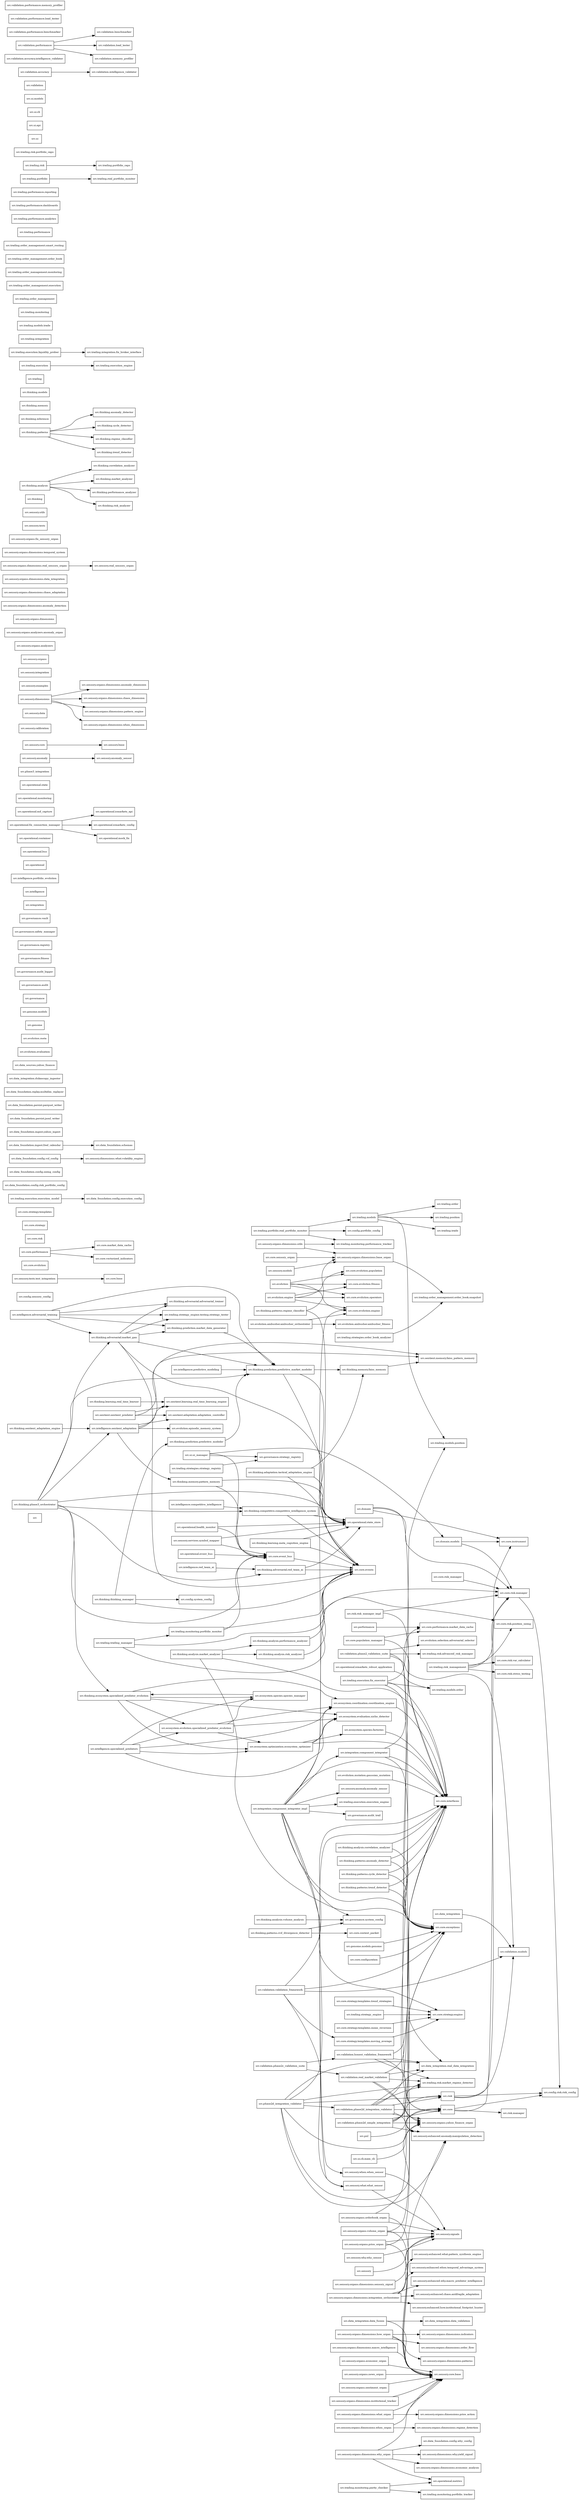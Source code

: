 digraph emp_deps {
  rankdir=LR;
  node [shape=box, fontsize=10];
  "src";
  "src.config.portfolio_config";
  "src.config.risk.risk_config";
  "src.config.sensory_config";
  "src.config.system_config";
  "src.core";
  "src.core.base";
  "src.core.configuration";
  "src.core.context_packet";
  "src.core.event_bus";
  "src.core.events";
  "src.core.evolution";
  "src.core.evolution.engine";
  "src.core.evolution.fitness";
  "src.core.evolution.operators";
  "src.core.evolution.population";
  "src.core.exceptions";
  "src.core.instrument";
  "src.core.interfaces";
  "src.core.market_data_cache";
  "src.core.performance";
  "src.core.performance.market_data_cache";
  "src.core.population_manager";
  "src.core.risk";
  "src.core.risk.manager";
  "src.core.risk.position_sizing";
  "src.core.risk.stress_testing";
  "src.core.risk.var_calculator";
  "src.core.risk_manager";
  "src.core.sensory_organ";
  "src.core.strategy";
  "src.core.strategy.engine";
  "src.core.strategy.templates";
  "src.core.strategy.templates.mean_reversion";
  "src.core.strategy.templates.moving_average";
  "src.core.strategy.templates.trend_strategies";
  "src.core.vectorized_indicators";
  "src.data_foundation.config.execution_config";
  "src.data_foundation.config.risk_portfolio_config";
  "src.data_foundation.config.sizing_config";
  "src.data_foundation.config.vol_config";
  "src.data_foundation.config.why_config";
  "src.data_foundation.ingest.fred_calendar";
  "src.data_foundation.ingest.yahoo_ingest";
  "src.data_foundation.persist.jsonl_writer";
  "src.data_foundation.persist.parquet_writer";
  "src.data_foundation.replay.multidim_replayer";
  "src.data_foundation.schemas";
  "src.data_integration";
  "src.data_integration.data_fusion";
  "src.data_integration.data_validation";
  "src.data_integration.dukascopy_ingestor";
  "src.data_integration.real_data_integration";
  "src.data_sources.yahoo_finance";
  "src.domain";
  "src.domain.models";
  "src.ecosystem.coordination.coordination_engine";
  "src.ecosystem.evaluation.niche_detector";
  "src.ecosystem.evolution.specialized_predator_evolution";
  "src.ecosystem.optimization.ecosystem_optimizer";
  "src.ecosystem.species.factories";
  "src.ecosystem.species.species_manager";
  "src.evolution";
  "src.evolution.ambusher.ambusher_fitness";
  "src.evolution.ambusher.ambusher_orchestrator";
  "src.evolution.engine";
  "src.evolution.episodic_memory_system";
  "src.evolution.evaluation";
  "src.evolution.meta";
  "src.evolution.mutation.gaussian_mutation";
  "src.evolution.selection.adversarial_selector";
  "src.genome";
  "src.genome.models";
  "src.genome.models.genome";
  "src.governance";
  "src.governance.audit";
  "src.governance.audit_logger";
  "src.governance.audit_trail";
  "src.governance.fitness";
  "src.governance.registry";
  "src.governance.safety_manager";
  "src.governance.strategy_registry";
  "src.governance.system_config";
  "src.governance.vault";
  "src.integration";
  "src.integration.component_integrator";
  "src.integration.component_integrator_impl";
  "src.intelligence";
  "src.intelligence.adversarial_training";
  "src.intelligence.competitive_intelligence";
  "src.intelligence.portfolio_evolution";
  "src.intelligence.predictive_modeling";
  "src.intelligence.red_team_ai";
  "src.intelligence.sentient_adaptation";
  "src.intelligence.specialized_predators";
  "src.operational";
  "src.operational.bus";
  "src.operational.container";
  "src.operational.event_bus";
  "src.operational.fix_connection_manager";
  "src.operational.health_monitor";
  "src.operational.icmarkets_api";
  "src.operational.icmarkets_config";
  "src.operational.icmarkets_robust_application";
  "src.operational.md_capture";
  "src.operational.metrics";
  "src.operational.mock_fix";
  "src.operational.monitoring";
  "src.operational.state";
  "src.operational.state_store";
  "src.performance";
  "src.phase2d_integration_validator";
  "src.phase3_integration";
  "src.pnl";
  "src.risk";
  "src.risk.manager";
  "src.risk.risk_manager_impl";
  "src.sensory";
  "src.sensory.anomaly";
  "src.sensory.anomaly.anomaly_sensor";
  "src.sensory.anomaly_sensor";
  "src.sensory.base";
  "src.sensory.calibration";
  "src.sensory.core";
  "src.sensory.core.base";
  "src.sensory.data";
  "src.sensory.dimensions";
  "src.sensory.dimensions.what.volatility_engine";
  "src.sensory.dimensions.why.yield_signal";
  "src.sensory.enhanced.anomaly.manipulation_detection";
  "src.sensory.enhanced.chaos.antifragile_adaptation";
  "src.sensory.enhanced.how.institutional_footprint_hunter";
  "src.sensory.enhanced.what.pattern_synthesis_engine";
  "src.sensory.enhanced.when.temporal_advantage_system";
  "src.sensory.enhanced.why.macro_predator_intelligence";
  "src.sensory.examples";
  "src.sensory.integration";
  "src.sensory.models";
  "src.sensory.organs";
  "src.sensory.organs.analyzers";
  "src.sensory.organs.analyzers.anomaly_organ";
  "src.sensory.organs.dimensions";
  "src.sensory.organs.dimensions.anomaly_detection";
  "src.sensory.organs.dimensions.anomaly_dimension";
  "src.sensory.organs.dimensions.base_organ";
  "src.sensory.organs.dimensions.chaos_adaptation";
  "src.sensory.organs.dimensions.chaos_dimension";
  "src.sensory.organs.dimensions.data_integration";
  "src.sensory.organs.dimensions.economic_analysis";
  "src.sensory.organs.dimensions.how_organ";
  "src.sensory.organs.dimensions.indicators";
  "src.sensory.organs.dimensions.institutional_tracker";
  "src.sensory.organs.dimensions.integration_orchestrator";
  "src.sensory.organs.dimensions.macro_intelligence";
  "src.sensory.organs.dimensions.order_flow";
  "src.sensory.organs.dimensions.pattern_engine";
  "src.sensory.organs.dimensions.patterns";
  "src.sensory.organs.dimensions.price_action";
  "src.sensory.organs.dimensions.real_sensory_organ";
  "src.sensory.organs.dimensions.regime_detection";
  "src.sensory.organs.dimensions.sensory_signal";
  "src.sensory.organs.dimensions.temporal_system";
  "src.sensory.organs.dimensions.utils";
  "src.sensory.organs.dimensions.what_organ";
  "src.sensory.organs.dimensions.when_dimension";
  "src.sensory.organs.dimensions.when_organ";
  "src.sensory.organs.dimensions.why_organ";
  "src.sensory.organs.economic_organ";
  "src.sensory.organs.fix_sensory_organ";
  "src.sensory.organs.news_organ";
  "src.sensory.organs.orderbook_organ";
  "src.sensory.organs.price_organ";
  "src.sensory.organs.sentiment_organ";
  "src.sensory.organs.volume_organ";
  "src.sensory.organs.yahoo_finance_organ";
  "src.sensory.real_sensory_organ";
  "src.sensory.services.symbol_mapper";
  "src.sensory.signals";
  "src.sensory.tests";
  "src.sensory.tests.test_integration";
  "src.sensory.utils";
  "src.sensory.what.what_sensor";
  "src.sensory.when.when_sensor";
  "src.sensory.why.why_sensor";
  "src.sentient.adaptation.adaptation_controller";
  "src.sentient.learning.real_time_learning_engine";
  "src.sentient.memory.faiss_pattern_memory";
  "src.sentient.sentient_predator";
  "src.thinking";
  "src.thinking.adaptation.tactical_adaptation_engine";
  "src.thinking.adversarial.adversarial_trainer";
  "src.thinking.adversarial.market_gan";
  "src.thinking.adversarial.red_team_ai";
  "src.thinking.analysis";
  "src.thinking.analysis.correlation_analyzer";
  "src.thinking.analysis.market_analyzer";
  "src.thinking.analysis.performance_analyzer";
  "src.thinking.analysis.risk_analyzer";
  "src.thinking.analysis.volume_analysis";
  "src.thinking.anomaly_detector";
  "src.thinking.competitive.competitive_intelligence_system";
  "src.thinking.correlation_analyzer";
  "src.thinking.cycle_detector";
  "src.thinking.ecosystem.specialized_predator_evolution";
  "src.thinking.inference";
  "src.thinking.learning.meta_cognition_engine";
  "src.thinking.learning.real_time_learner";
  "src.thinking.market_analyzer";
  "src.thinking.memory";
  "src.thinking.memory.faiss_memory";
  "src.thinking.memory.pattern_memory";
  "src.thinking.models";
  "src.thinking.patterns";
  "src.thinking.patterns.anomaly_detector";
  "src.thinking.patterns.cvd_divergence_detector";
  "src.thinking.patterns.cycle_detector";
  "src.thinking.patterns.regime_classifier";
  "src.thinking.patterns.trend_detector";
  "src.thinking.performance_analyzer";
  "src.thinking.phase3_orchestrator";
  "src.thinking.prediction.market_data_generator";
  "src.thinking.prediction.predictive_market_modeler";
  "src.thinking.prediction.predictive_modeler";
  "src.thinking.regime_classifier";
  "src.thinking.risk_analyzer";
  "src.thinking.sentient_adaptation_engine";
  "src.thinking.thinking_manager";
  "src.thinking.trend_detector";
  "src.trading";
  "src.trading.execution";
  "src.trading.execution.execution_engine";
  "src.trading.execution.execution_model";
  "src.trading.execution.fix_executor";
  "src.trading.execution.liquidity_prober";
  "src.trading.execution_engine";
  "src.trading.integration";
  "src.trading.integration.fix_broker_interface";
  "src.trading.models";
  "src.trading.models.order";
  "src.trading.models.position";
  "src.trading.models.trade";
  "src.trading.monitoring";
  "src.trading.monitoring.parity_checker";
  "src.trading.monitoring.performance_tracker";
  "src.trading.monitoring.portfolio_monitor";
  "src.trading.monitoring.portfolio_tracker";
  "src.trading.order";
  "src.trading.order_management";
  "src.trading.order_management.execution";
  "src.trading.order_management.monitoring";
  "src.trading.order_management.order_book";
  "src.trading.order_management.order_book.snapshot";
  "src.trading.order_management.smart_routing";
  "src.trading.performance";
  "src.trading.performance.analytics";
  "src.trading.performance.dashboards";
  "src.trading.performance.reporting";
  "src.trading.portfolio";
  "src.trading.portfolio.real_portfolio_monitor";
  "src.trading.portfolio_caps";
  "src.trading.position";
  "src.trading.real_portfolio_monitor";
  "src.trading.risk";
  "src.trading.risk.advanced_risk_manager";
  "src.trading.risk.market_regime_detector";
  "src.trading.risk.portfolio_caps";
  "src.trading.risk_management";
  "src.trading.strategies.order_book_analyzer";
  "src.trading.strategies.strategy_registry";
  "src.trading.strategy_engine";
  "src.trading.strategy_engine.testing.strategy_tester";
  "src.trading.trade";
  "src.trading.trading_manager";
  "src.ui";
  "src.ui.api";
  "src.ui.cli";
  "src.ui.cli.main_cli";
  "src.ui.models";
  "src.ui.ui_manager";
  "src.validation";
  "src.validation.accuracy";
  "src.validation.accuracy.intelligence_validator";
  "src.validation.benchmarker";
  "src.validation.honest_validation_framework";
  "src.validation.intelligence_validator";
  "src.validation.load_tester";
  "src.validation.memory_profiler";
  "src.validation.models";
  "src.validation.performance";
  "src.validation.performance.benchmarker";
  "src.validation.performance.load_tester";
  "src.validation.performance.memory_profiler";
  "src.validation.phase2_validation_suite";
  "src.validation.phase2c_validation_suite";
  "src.validation.phase2d_integration_validator";
  "src.validation.phase2d_simple_integration";
  "src.validation.real_market_validation";
  "src.validation.validation_framework";
  "src.core" -> "src.config.risk.risk_config";
  "src.core" -> "src.core.instrument";
  "src.core" -> "src.risk.manager";
  "src.phase2d_integration_validator" -> "src.core";
  "src.phase2d_integration_validator" -> "src.core.interfaces";
  "src.phase2d_integration_validator" -> "src.data_integration.real_data_integration";
  "src.phase2d_integration_validator" -> "src.risk";
  "src.phase2d_integration_validator" -> "src.sensory.enhanced.anomaly.manipulation_detection";
  "src.phase2d_integration_validator" -> "src.sensory.organs.yahoo_finance_organ";
  "src.phase2d_integration_validator" -> "src.trading.risk.market_regime_detector";
  "src.phase2d_integration_validator" -> "src.validation.phase2d_integration_validator";
  "src.pnl" -> "src.core";
  "src.risk" -> "src.config.risk.risk_config";
  "src.risk" -> "src.core.risk.manager";
  "src.risk" -> "src.validation.models";
  "src.core.configuration" -> "src.core.exceptions";
  "src.core.event_bus" -> "src.core.events";
  "src.core.population_manager" -> "src.core.interfaces";
  "src.core.population_manager" -> "src.core.performance.market_data_cache";
  "src.core.risk_manager" -> "src.core.risk.manager";
  "src.core.sensory_organ" -> "src.sensory.organs.dimensions.base_organ";
  "src.data_integration.data_fusion" -> "src.data_integration.data_validation";
  "src.data_integration.data_fusion" -> "src.sensory.core.base";
  "src.data_integration" -> "src.validation.models";
  "src.domain.models" -> "src.core.instrument";
  "src.domain.models" -> "src.core.risk.manager";
  "src.domain" -> "src.core";
  "src.domain" -> "src.core.instrument";
  "src.domain" -> "src.core.risk.manager";
  "src.evolution" -> "src.core.evolution.engine";
  "src.evolution" -> "src.core.evolution.fitness";
  "src.evolution" -> "src.core.evolution.operators";
  "src.evolution" -> "src.core.evolution.population";
  "src.integration.component_integrator" -> "src.core";
  "src.integration.component_integrator" -> "src.core.interfaces";
  "src.integration.component_integrator" -> "src.core.performance.market_data_cache";
  "src.integration.component_integrator_impl" -> "src.core.evolution.engine";
  "src.integration.component_integrator_impl" -> "src.core.exceptions";
  "src.integration.component_integrator_impl" -> "src.core.interfaces";
  "src.integration.component_integrator_impl" -> "src.core.risk.manager";
  "src.integration.component_integrator_impl" -> "src.core.strategy.engine";
  "src.integration.component_integrator_impl" -> "src.governance.audit_trail";
  "src.integration.component_integrator_impl" -> "src.governance.system_config";
  "src.integration.component_integrator_impl" -> "src.integration.component_integrator";
  "src.integration.component_integrator_impl" -> "src.sensory.anomaly.anomaly_sensor";
  "src.integration.component_integrator_impl" -> "src.sensory.what.what_sensor";
  "src.integration.component_integrator_impl" -> "src.sensory.when.when_sensor";
  "src.integration.component_integrator_impl" -> "src.trading.execution.execution_engine";
  "src.intelligence.adversarial_training" -> "src.thinking.adversarial.adversarial_trainer";
  "src.intelligence.adversarial_training" -> "src.thinking.adversarial.market_gan";
  "src.intelligence.adversarial_training" -> "src.thinking.prediction.market_data_generator";
  "src.intelligence.adversarial_training" -> "src.thinking.prediction.predictive_market_modeler";
  "src.intelligence.adversarial_training" -> "src.trading.strategy_engine.testing.strategy_tester";
  "src.intelligence.competitive_intelligence" -> "src.thinking.competitive.competitive_intelligence_system";
  "src.intelligence.predictive_modeling" -> "src.thinking.prediction.predictive_market_modeler";
  "src.intelligence.red_team_ai" -> "src.thinking.adversarial.red_team_ai";
  "src.intelligence.sentient_adaptation" -> "src.evolution.episodic_memory_system";
  "src.intelligence.sentient_adaptation" -> "src.sentient.adaptation.adaptation_controller";
  "src.intelligence.sentient_adaptation" -> "src.sentient.learning.real_time_learning_engine";
  "src.intelligence.sentient_adaptation" -> "src.sentient.memory.faiss_pattern_memory";
  "src.intelligence.sentient_adaptation" -> "src.thinking.memory.pattern_memory";
  "src.intelligence.specialized_predators" -> "src.ecosystem.coordination.coordination_engine";
  "src.intelligence.specialized_predators" -> "src.ecosystem.evaluation.niche_detector";
  "src.intelligence.specialized_predators" -> "src.ecosystem.evolution.specialized_predator_evolution";
  "src.intelligence.specialized_predators" -> "src.ecosystem.optimization.ecosystem_optimizer";
  "src.intelligence.specialized_predators" -> "src.ecosystem.species.species_manager";
  "src.operational.event_bus" -> "src.core.event_bus";
  "src.operational.fix_connection_manager" -> "src.operational.icmarkets_api";
  "src.operational.fix_connection_manager" -> "src.operational.icmarkets_config";
  "src.operational.fix_connection_manager" -> "src.operational.mock_fix";
  "src.operational.health_monitor" -> "src.core.event_bus";
  "src.operational.health_monitor" -> "src.operational.state_store";
  "src.operational.icmarkets_robust_application" -> "src.trading.models.order";
  "src.performance" -> "src.core.performance.market_data_cache";
  "src.risk.risk_manager_impl" -> "src.core.interfaces";
  "src.risk.risk_manager_impl" -> "src.core.risk.manager";
  "src.sensory" -> "src.sensory.signals";
  "src.sentient.sentient_predator" -> "src.sentient.adaptation.adaptation_controller";
  "src.sentient.sentient_predator" -> "src.sentient.learning.real_time_learning_engine";
  "src.sentient.sentient_predator" -> "src.sentient.memory.faiss_pattern_memory";
  "src.thinking.phase3_orchestrator" -> "src.core.event_bus";
  "src.thinking.phase3_orchestrator" -> "src.intelligence.sentient_adaptation";
  "src.thinking.phase3_orchestrator" -> "src.operational.state_store";
  "src.thinking.phase3_orchestrator" -> "src.thinking.adversarial.market_gan";
  "src.thinking.phase3_orchestrator" -> "src.thinking.adversarial.red_team_ai";
  "src.thinking.phase3_orchestrator" -> "src.thinking.competitive.competitive_intelligence_system";
  "src.thinking.phase3_orchestrator" -> "src.thinking.ecosystem.specialized_predator_evolution";
  "src.thinking.phase3_orchestrator" -> "src.thinking.prediction.predictive_market_modeler";
  "src.thinking.sentient_adaptation_engine" -> "src.intelligence.sentient_adaptation";
  "src.thinking.thinking_manager" -> "src.config.system_config";
  "src.thinking.thinking_manager" -> "src.core.events";
  "src.thinking.thinking_manager" -> "src.thinking.prediction.predictive_modeler";
  "src.trading.models" -> "src.trading.models.position";
  "src.trading.models" -> "src.trading.order";
  "src.trading.models" -> "src.trading.position";
  "src.trading.models" -> "src.trading.trade";
  "src.trading.trading_manager" -> "src.core.events";
  "src.trading.trading_manager" -> "src.core.risk.position_sizing";
  "src.trading.trading_manager" -> "src.trading.monitoring.portfolio_monitor";
  "src.ui.ui_manager" -> "src.core.event_bus";
  "src.ui.ui_manager" -> "src.domain.models";
  "src.ui.ui_manager" -> "src.governance.strategy_registry";
  "src.validation.honest_validation_framework" -> "src.core.interfaces";
  "src.validation.honest_validation_framework" -> "src.data_integration.real_data_integration";
  "src.validation.honest_validation_framework" -> "src.sensory.organs.yahoo_finance_organ";
  "src.validation.honest_validation_framework" -> "src.trading.risk.market_regime_detector";
  "src.validation.phase2c_validation_suite" -> "src.validation.honest_validation_framework";
  "src.validation.phase2c_validation_suite" -> "src.validation.real_market_validation";
  "src.validation.phase2d_integration_validator" -> "src.core";
  "src.validation.phase2d_integration_validator" -> "src.core.interfaces";
  "src.validation.phase2d_integration_validator" -> "src.data_integration.real_data_integration";
  "src.validation.phase2d_integration_validator" -> "src.risk";
  "src.validation.phase2d_integration_validator" -> "src.sensory.enhanced.anomaly.manipulation_detection";
  "src.validation.phase2d_integration_validator" -> "src.sensory.organs.yahoo_finance_organ";
  "src.validation.phase2d_integration_validator" -> "src.trading.risk.market_regime_detector";
  "src.validation.phase2d_simple_integration" -> "src.core";
  "src.validation.phase2d_simple_integration" -> "src.core.interfaces";
  "src.validation.phase2d_simple_integration" -> "src.risk";
  "src.validation.phase2d_simple_integration" -> "src.sensory.enhanced.anomaly.manipulation_detection";
  "src.validation.phase2d_simple_integration" -> "src.sensory.organs.yahoo_finance_organ";
  "src.validation.phase2d_simple_integration" -> "src.trading.risk.market_regime_detector";
  "src.validation.phase2_validation_suite" -> "src.data_integration.real_data_integration";
  "src.validation.phase2_validation_suite" -> "src.evolution.selection.adversarial_selector";
  "src.validation.phase2_validation_suite" -> "src.trading.risk.advanced_risk_manager";
  "src.validation.phase2_validation_suite" -> "src.validation.models";
  "src.validation.real_market_validation" -> "src.core.interfaces";
  "src.validation.real_market_validation" -> "src.data_integration.real_data_integration";
  "src.validation.real_market_validation" -> "src.sensory.enhanced.anomaly.manipulation_detection";
  "src.validation.real_market_validation" -> "src.sensory.organs.yahoo_finance_organ";
  "src.validation.real_market_validation" -> "src.trading.risk.market_regime_detector";
  "src.validation.validation_framework" -> "src.core.exceptions";
  "src.validation.validation_framework" -> "src.core.interfaces";
  "src.validation.validation_framework" -> "src.core.strategy.templates.moving_average";
  "src.validation.validation_framework" -> "src.sensory.what.what_sensor";
  "src.validation.validation_framework" -> "src.validation.models";
  "src.validation.accuracy" -> "src.validation.intelligence_validator";
  "src.validation.performance" -> "src.validation.benchmarker";
  "src.validation.performance" -> "src.validation.load_tester";
  "src.validation.performance" -> "src.validation.memory_profiler";
  "src.ui.cli.main_cli" -> "src.sensory.organs.yahoo_finance_organ";
  "src.trading.execution.execution_model" -> "src.data_foundation.config.execution_config";
  "src.trading.execution.fix_executor" -> "src.core.exceptions";
  "src.trading.execution.fix_executor" -> "src.core.interfaces";
  "src.trading.execution.fix_executor" -> "src.trading.models.order";
  "src.trading.execution.fix_executor" -> "src.trading.models.position";
  "src.trading.execution.liquidity_prober" -> "src.trading.integration.fix_broker_interface";
  "src.trading.execution" -> "src.trading.execution_engine";
  "src.trading.monitoring.parity_checker" -> "src.operational.metrics";
  "src.trading.monitoring.parity_checker" -> "src.trading.monitoring.portfolio_tracker";
  "src.trading.monitoring.portfolio_monitor" -> "src.core.event_bus";
  "src.trading.monitoring.portfolio_monitor" -> "src.core.events";
  "src.trading.portfolio.real_portfolio_monitor" -> "src.config.portfolio_config";
  "src.trading.portfolio.real_portfolio_monitor" -> "src.trading.models";
  "src.trading.portfolio.real_portfolio_monitor" -> "src.trading.monitoring.performance_tracker";
  "src.trading.portfolio" -> "src.trading.real_portfolio_monitor";
  "src.trading.risk" -> "src.trading.portfolio_caps";
  "src.trading.risk_management" -> "src.core.risk.manager";
  "src.trading.risk_management" -> "src.core.risk.position_sizing";
  "src.trading.risk_management" -> "src.core.risk.stress_testing";
  "src.trading.risk_management" -> "src.core.risk.var_calculator";
  "src.trading.strategies.order_book_analyzer" -> "src.trading.order_management.order_book.snapshot";
  "src.trading.strategies.strategy_registry" -> "src.governance.strategy_registry";
  "src.trading.strategy_engine" -> "src.core.strategy.engine";
  "src.thinking.adaptation.tactical_adaptation_engine" -> "src.core.events";
  "src.thinking.adaptation.tactical_adaptation_engine" -> "src.operational.state_store";
  "src.thinking.adaptation.tactical_adaptation_engine" -> "src.thinking.memory.faiss_memory";
  "src.thinking.adversarial.market_gan" -> "src.core.events";
  "src.thinking.adversarial.market_gan" -> "src.operational.state_store";
  "src.thinking.adversarial.market_gan" -> "src.thinking.adversarial.adversarial_trainer";
  "src.thinking.adversarial.market_gan" -> "src.thinking.prediction.market_data_generator";
  "src.thinking.adversarial.market_gan" -> "src.thinking.prediction.predictive_market_modeler";
  "src.thinking.adversarial.market_gan" -> "src.trading.strategy_engine.testing.strategy_tester";
  "src.thinking.adversarial.red_team_ai" -> "src.core.events";
  "src.thinking.adversarial.red_team_ai" -> "src.operational.state_store";
  "src.thinking.analysis.correlation_analyzer" -> "src.core.exceptions";
  "src.thinking.analysis.correlation_analyzer" -> "src.core.interfaces";
  "src.thinking.analysis.market_analyzer" -> "src.core.exceptions";
  "src.thinking.analysis.market_analyzer" -> "src.core.interfaces";
  "src.thinking.analysis.market_analyzer" -> "src.thinking.analysis.performance_analyzer";
  "src.thinking.analysis.market_analyzer" -> "src.thinking.analysis.risk_analyzer";
  "src.thinking.analysis.performance_analyzer" -> "src.core.events";
  "src.thinking.analysis.risk_analyzer" -> "src.core.events";
  "src.thinking.analysis.volume_analysis" -> "src.governance.system_config";
  "src.thinking.analysis" -> "src.thinking.correlation_analyzer";
  "src.thinking.analysis" -> "src.thinking.market_analyzer";
  "src.thinking.analysis" -> "src.thinking.performance_analyzer";
  "src.thinking.analysis" -> "src.thinking.risk_analyzer";
  "src.thinking.competitive.competitive_intelligence_system" -> "src.core.events";
  "src.thinking.competitive.competitive_intelligence_system" -> "src.operational.state_store";
  "src.thinking.ecosystem.specialized_predator_evolution" -> "src.ecosystem.coordination.coordination_engine";
  "src.thinking.ecosystem.specialized_predator_evolution" -> "src.ecosystem.evaluation.niche_detector";
  "src.thinking.ecosystem.specialized_predator_evolution" -> "src.ecosystem.evolution.specialized_predator_evolution";
  "src.thinking.ecosystem.specialized_predator_evolution" -> "src.ecosystem.optimization.ecosystem_optimizer";
  "src.thinking.ecosystem.specialized_predator_evolution" -> "src.ecosystem.species.species_manager";
  "src.thinking.learning.meta_cognition_engine" -> "src.core.events";
  "src.thinking.learning.meta_cognition_engine" -> "src.operational.state_store";
  "src.thinking.learning.real_time_learner" -> "src.sentient.learning.real_time_learning_engine";
  "src.thinking.memory.faiss_memory" -> "src.sentient.memory.faiss_pattern_memory";
  "src.thinking.memory.pattern_memory" -> "src.core.event_bus";
  "src.thinking.memory.pattern_memory" -> "src.operational.state_store";
  "src.thinking.patterns.anomaly_detector" -> "src.core.exceptions";
  "src.thinking.patterns.anomaly_detector" -> "src.core.interfaces";
  "src.thinking.patterns.cvd_divergence_detector" -> "src.core.context_packet";
  "src.thinking.patterns.cvd_divergence_detector" -> "src.governance.system_config";
  "src.thinking.patterns.cycle_detector" -> "src.core.exceptions";
  "src.thinking.patterns.cycle_detector" -> "src.core.interfaces";
  "src.thinking.patterns.regime_classifier" -> "src.core.events";
  "src.thinking.patterns.regime_classifier" -> "src.sensory.organs.dimensions.base_organ";
  "src.thinking.patterns.trend_detector" -> "src.core.exceptions";
  "src.thinking.patterns.trend_detector" -> "src.core.interfaces";
  "src.thinking.patterns" -> "src.thinking.anomaly_detector";
  "src.thinking.patterns" -> "src.thinking.cycle_detector";
  "src.thinking.patterns" -> "src.thinking.regime_classifier";
  "src.thinking.patterns" -> "src.thinking.trend_detector";
  "src.thinking.prediction.market_data_generator" -> "src.thinking.prediction.predictive_market_modeler";
  "src.thinking.prediction.predictive_market_modeler" -> "src.core.events";
  "src.thinking.prediction.predictive_market_modeler" -> "src.operational.state_store";
  "src.thinking.prediction.predictive_market_modeler" -> "src.thinking.memory.faiss_memory";
  "src.thinking.prediction.predictive_modeler" -> "src.thinking.prediction.predictive_market_modeler";
  "src.sensory.anomaly" -> "src.sensory.anomaly_sensor";
  "src.sensory.core" -> "src.sensory.base";
  "src.sensory.dimensions" -> "src.sensory.organs.dimensions.anomaly_dimension";
  "src.sensory.dimensions" -> "src.sensory.organs.dimensions.chaos_dimension";
  "src.sensory.dimensions" -> "src.sensory.organs.dimensions.pattern_engine";
  "src.sensory.dimensions" -> "src.sensory.organs.dimensions.when_dimension";
  "src.sensory.models" -> "src.sensory.organs.dimensions.base_organ";
  "src.sensory.organs.economic_organ" -> "src.sensory.core.base";
  "src.sensory.organs.news_organ" -> "src.sensory.core.base";
  "src.sensory.organs.orderbook_organ" -> "src.core.exceptions";
  "src.sensory.organs.orderbook_organ" -> "src.sensory.core.base";
  "src.sensory.organs.orderbook_organ" -> "src.sensory.signals";
  "src.sensory.organs.price_organ" -> "src.core.exceptions";
  "src.sensory.organs.price_organ" -> "src.sensory.core.base";
  "src.sensory.organs.price_organ" -> "src.sensory.signals";
  "src.sensory.organs.sentiment_organ" -> "src.sensory.core.base";
  "src.sensory.organs.volume_organ" -> "src.core.exceptions";
  "src.sensory.organs.volume_organ" -> "src.sensory.core.base";
  "src.sensory.organs.volume_organ" -> "src.sensory.signals";
  "src.sensory.services.symbol_mapper" -> "src.core.event_bus";
  "src.sensory.services.symbol_mapper" -> "src.operational.state_store";
  "src.sensory.tests.test_integration" -> "src.core.base";
  "src.sensory.what.what_sensor" -> "src.sensory.signals";
  "src.sensory.when.when_sensor" -> "src.sensory.signals";
  "src.sensory.why.why_sensor" -> "src.sensory.signals";
  "src.sensory.organs.dimensions.base_organ" -> "src.trading.order_management.order_book.snapshot";
  "src.sensory.organs.dimensions.how_organ" -> "src.sensory.core.base";
  "src.sensory.organs.dimensions.how_organ" -> "src.sensory.organs.dimensions.indicators";
  "src.sensory.organs.dimensions.how_organ" -> "src.sensory.organs.dimensions.order_flow";
  "src.sensory.organs.dimensions.how_organ" -> "src.sensory.organs.dimensions.patterns";
  "src.sensory.organs.dimensions.institutional_tracker" -> "src.sensory.core.base";
  "src.sensory.organs.dimensions.integration_orchestrator" -> "src.sensory.enhanced.anomaly.manipulation_detection";
  "src.sensory.organs.dimensions.integration_orchestrator" -> "src.sensory.enhanced.chaos.antifragile_adaptation";
  "src.sensory.organs.dimensions.integration_orchestrator" -> "src.sensory.enhanced.how.institutional_footprint_hunter";
  "src.sensory.organs.dimensions.integration_orchestrator" -> "src.sensory.enhanced.what.pattern_synthesis_engine";
  "src.sensory.organs.dimensions.integration_orchestrator" -> "src.sensory.enhanced.when.temporal_advantage_system";
  "src.sensory.organs.dimensions.integration_orchestrator" -> "src.sensory.enhanced.why.macro_predator_intelligence";
  "src.sensory.organs.dimensions.macro_intelligence" -> "src.sensory.core.base";
  "src.sensory.organs.dimensions.real_sensory_organ" -> "src.sensory.real_sensory_organ";
  "src.sensory.organs.dimensions.sensory_signal" -> "src.sensory.signals";
  "src.sensory.organs.dimensions.utils" -> "src.sensory.organs.dimensions.base_organ";
  "src.sensory.organs.dimensions.utils" -> "src.trading.monitoring.performance_tracker";
  "src.sensory.organs.dimensions.what_organ" -> "src.sensory.core.base";
  "src.sensory.organs.dimensions.what_organ" -> "src.sensory.organs.dimensions.price_action";
  "src.sensory.organs.dimensions.when_organ" -> "src.sensory.core.base";
  "src.sensory.organs.dimensions.when_organ" -> "src.sensory.organs.dimensions.regime_detection";
  "src.sensory.organs.dimensions.why_organ" -> "src.data_foundation.config.why_config";
  "src.sensory.organs.dimensions.why_organ" -> "src.operational.metrics";
  "src.sensory.organs.dimensions.why_organ" -> "src.sensory.core.base";
  "src.sensory.organs.dimensions.why_organ" -> "src.sensory.dimensions.why.yield_signal";
  "src.sensory.organs.dimensions.why_organ" -> "src.sensory.organs.dimensions.economic_analysis";
  "src.genome.models.genome" -> "src.core.exceptions";
  "src.evolution.ambusher.ambusher_orchestrator" -> "src.core.evolution.engine";
  "src.evolution.ambusher.ambusher_orchestrator" -> "src.evolution.ambusher.ambusher_fitness";
  "src.evolution.engine" -> "src.core.evolution.engine";
  "src.evolution.engine" -> "src.core.evolution.fitness";
  "src.evolution.engine" -> "src.core.evolution.operators";
  "src.evolution.engine" -> "src.core.evolution.population";
  "src.evolution.mutation.gaussian_mutation" -> "src.core.interfaces";
  "src.ecosystem.coordination.coordination_engine" -> "src.core.interfaces";
  "src.ecosystem.evolution.specialized_predator_evolution" -> "src.ecosystem.coordination.coordination_engine";
  "src.ecosystem.evolution.specialized_predator_evolution" -> "src.ecosystem.evaluation.niche_detector";
  "src.ecosystem.evolution.specialized_predator_evolution" -> "src.ecosystem.optimization.ecosystem_optimizer";
  "src.ecosystem.evolution.specialized_predator_evolution" -> "src.ecosystem.species.species_manager";
  "src.ecosystem.optimization.ecosystem_optimizer" -> "src.core.interfaces";
  "src.ecosystem.optimization.ecosystem_optimizer" -> "src.ecosystem.coordination.coordination_engine";
  "src.ecosystem.optimization.ecosystem_optimizer" -> "src.ecosystem.evaluation.niche_detector";
  "src.ecosystem.optimization.ecosystem_optimizer" -> "src.ecosystem.species.factories";
  "src.ecosystem.species.factories" -> "src.core.interfaces";
  "src.ecosystem.species.species_manager" -> "src.thinking.ecosystem.specialized_predator_evolution";
  "src.data_foundation.config.vol_config" -> "src.sensory.dimensions.what.volatility_engine";
  "src.data_foundation.ingest.fred_calendar" -> "src.data_foundation.schemas";
  "src.core.performance" -> "src.core.market_data_cache";
  "src.core.performance" -> "src.core.vectorized_indicators";
  "src.core.risk.manager" -> "src.config.risk.risk_config";
  "src.core.strategy.templates.mean_reversion" -> "src.core.strategy.engine";
  "src.core.strategy.templates.moving_average" -> "src.core.strategy.engine";
  "src.core.strategy.templates.trend_strategies" -> "src.core.strategy.engine";
}
